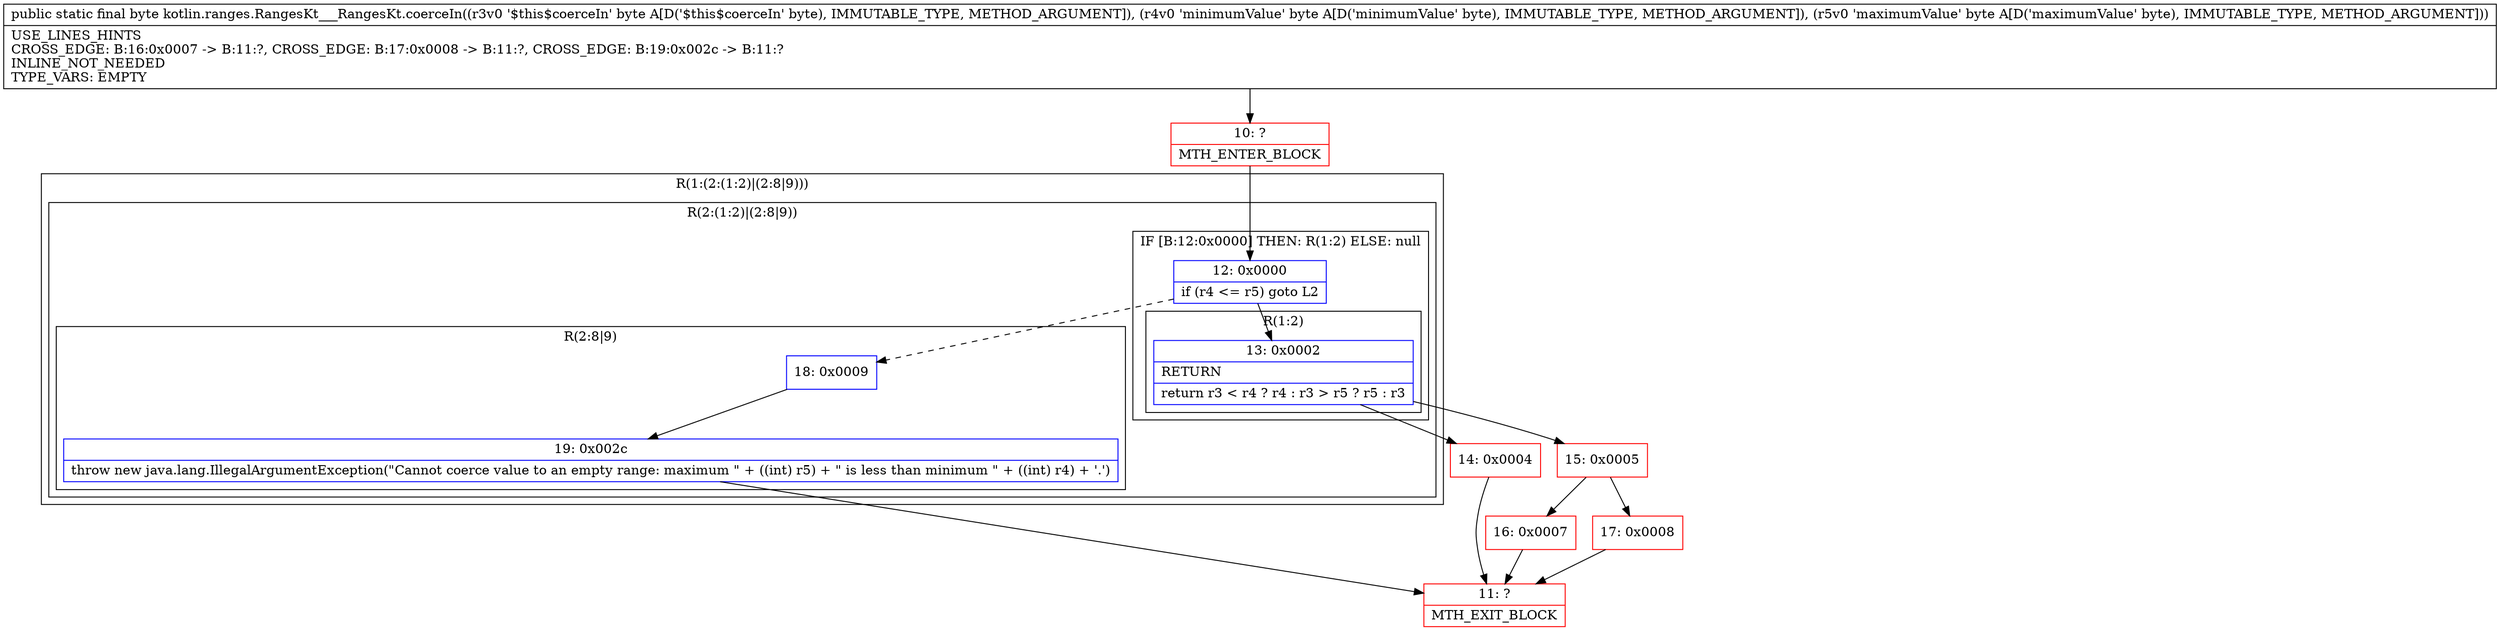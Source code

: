 digraph "CFG forkotlin.ranges.RangesKt___RangesKt.coerceIn(BBB)B" {
subgraph cluster_Region_148492562 {
label = "R(1:(2:(1:2)|(2:8|9)))";
node [shape=record,color=blue];
subgraph cluster_Region_957505030 {
label = "R(2:(1:2)|(2:8|9))";
node [shape=record,color=blue];
subgraph cluster_IfRegion_185063493 {
label = "IF [B:12:0x0000] THEN: R(1:2) ELSE: null";
node [shape=record,color=blue];
Node_12 [shape=record,label="{12\:\ 0x0000|if (r4 \<= r5) goto L2\l}"];
subgraph cluster_Region_1556335348 {
label = "R(1:2)";
node [shape=record,color=blue];
Node_13 [shape=record,label="{13\:\ 0x0002|RETURN\l|return r3 \< r4 ? r4 : r3 \> r5 ? r5 : r3\l}"];
}
}
subgraph cluster_Region_450150719 {
label = "R(2:8|9)";
node [shape=record,color=blue];
Node_18 [shape=record,label="{18\:\ 0x0009}"];
Node_19 [shape=record,label="{19\:\ 0x002c|throw new java.lang.IllegalArgumentException(\"Cannot coerce value to an empty range: maximum \" + ((int) r5) + \" is less than minimum \" + ((int) r4) + '.')\l}"];
}
}
}
Node_10 [shape=record,color=red,label="{10\:\ ?|MTH_ENTER_BLOCK\l}"];
Node_14 [shape=record,color=red,label="{14\:\ 0x0004}"];
Node_11 [shape=record,color=red,label="{11\:\ ?|MTH_EXIT_BLOCK\l}"];
Node_15 [shape=record,color=red,label="{15\:\ 0x0005}"];
Node_16 [shape=record,color=red,label="{16\:\ 0x0007}"];
Node_17 [shape=record,color=red,label="{17\:\ 0x0008}"];
MethodNode[shape=record,label="{public static final byte kotlin.ranges.RangesKt___RangesKt.coerceIn((r3v0 '$this$coerceIn' byte A[D('$this$coerceIn' byte), IMMUTABLE_TYPE, METHOD_ARGUMENT]), (r4v0 'minimumValue' byte A[D('minimumValue' byte), IMMUTABLE_TYPE, METHOD_ARGUMENT]), (r5v0 'maximumValue' byte A[D('maximumValue' byte), IMMUTABLE_TYPE, METHOD_ARGUMENT]))  | USE_LINES_HINTS\lCROSS_EDGE: B:16:0x0007 \-\> B:11:?, CROSS_EDGE: B:17:0x0008 \-\> B:11:?, CROSS_EDGE: B:19:0x002c \-\> B:11:?\lINLINE_NOT_NEEDED\lTYPE_VARS: EMPTY\l}"];
MethodNode -> Node_10;Node_12 -> Node_13;
Node_12 -> Node_18[style=dashed];
Node_13 -> Node_14;
Node_13 -> Node_15;
Node_18 -> Node_19;
Node_19 -> Node_11;
Node_10 -> Node_12;
Node_14 -> Node_11;
Node_15 -> Node_16;
Node_15 -> Node_17;
Node_16 -> Node_11;
Node_17 -> Node_11;
}

